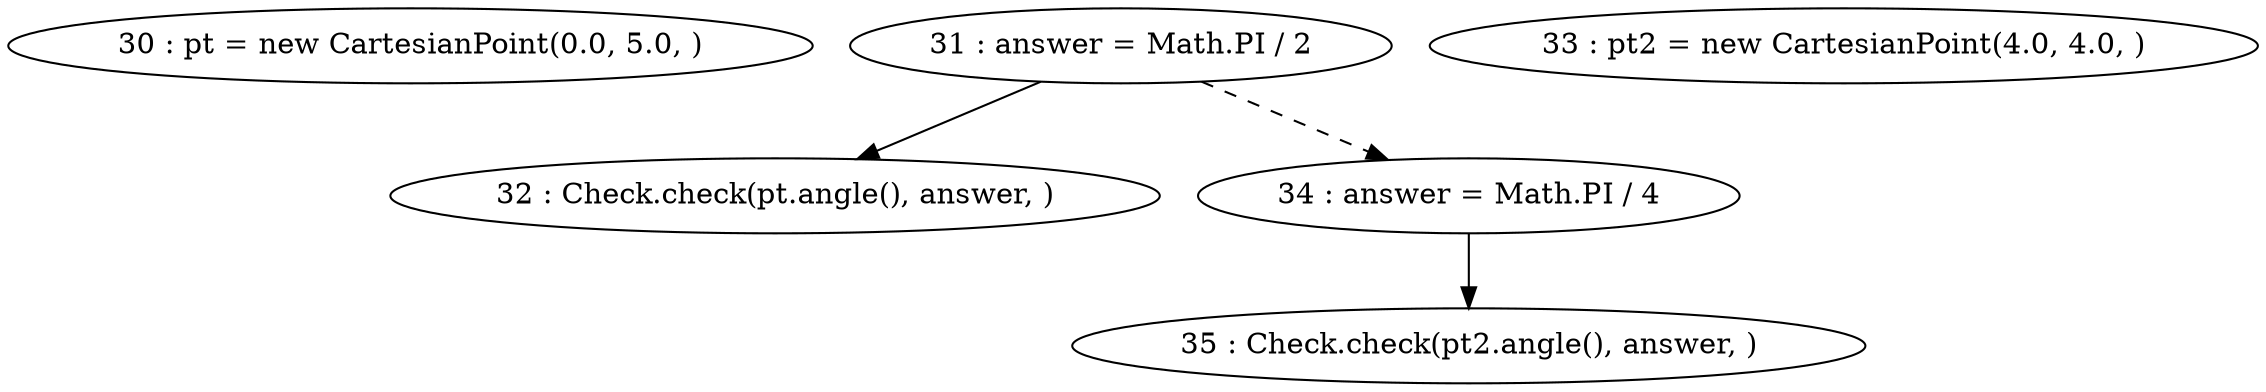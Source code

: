 digraph G {
"30 : pt = new CartesianPoint(0.0, 5.0, )"
"31 : answer = Math.PI / 2"
"31 : answer = Math.PI / 2" -> "32 : Check.check(pt.angle(), answer, )"
"31 : answer = Math.PI / 2" -> "34 : answer = Math.PI / 4" [style=dashed]
"32 : Check.check(pt.angle(), answer, )"
"33 : pt2 = new CartesianPoint(4.0, 4.0, )"
"34 : answer = Math.PI / 4"
"34 : answer = Math.PI / 4" -> "35 : Check.check(pt2.angle(), answer, )"
"35 : Check.check(pt2.angle(), answer, )"
}
